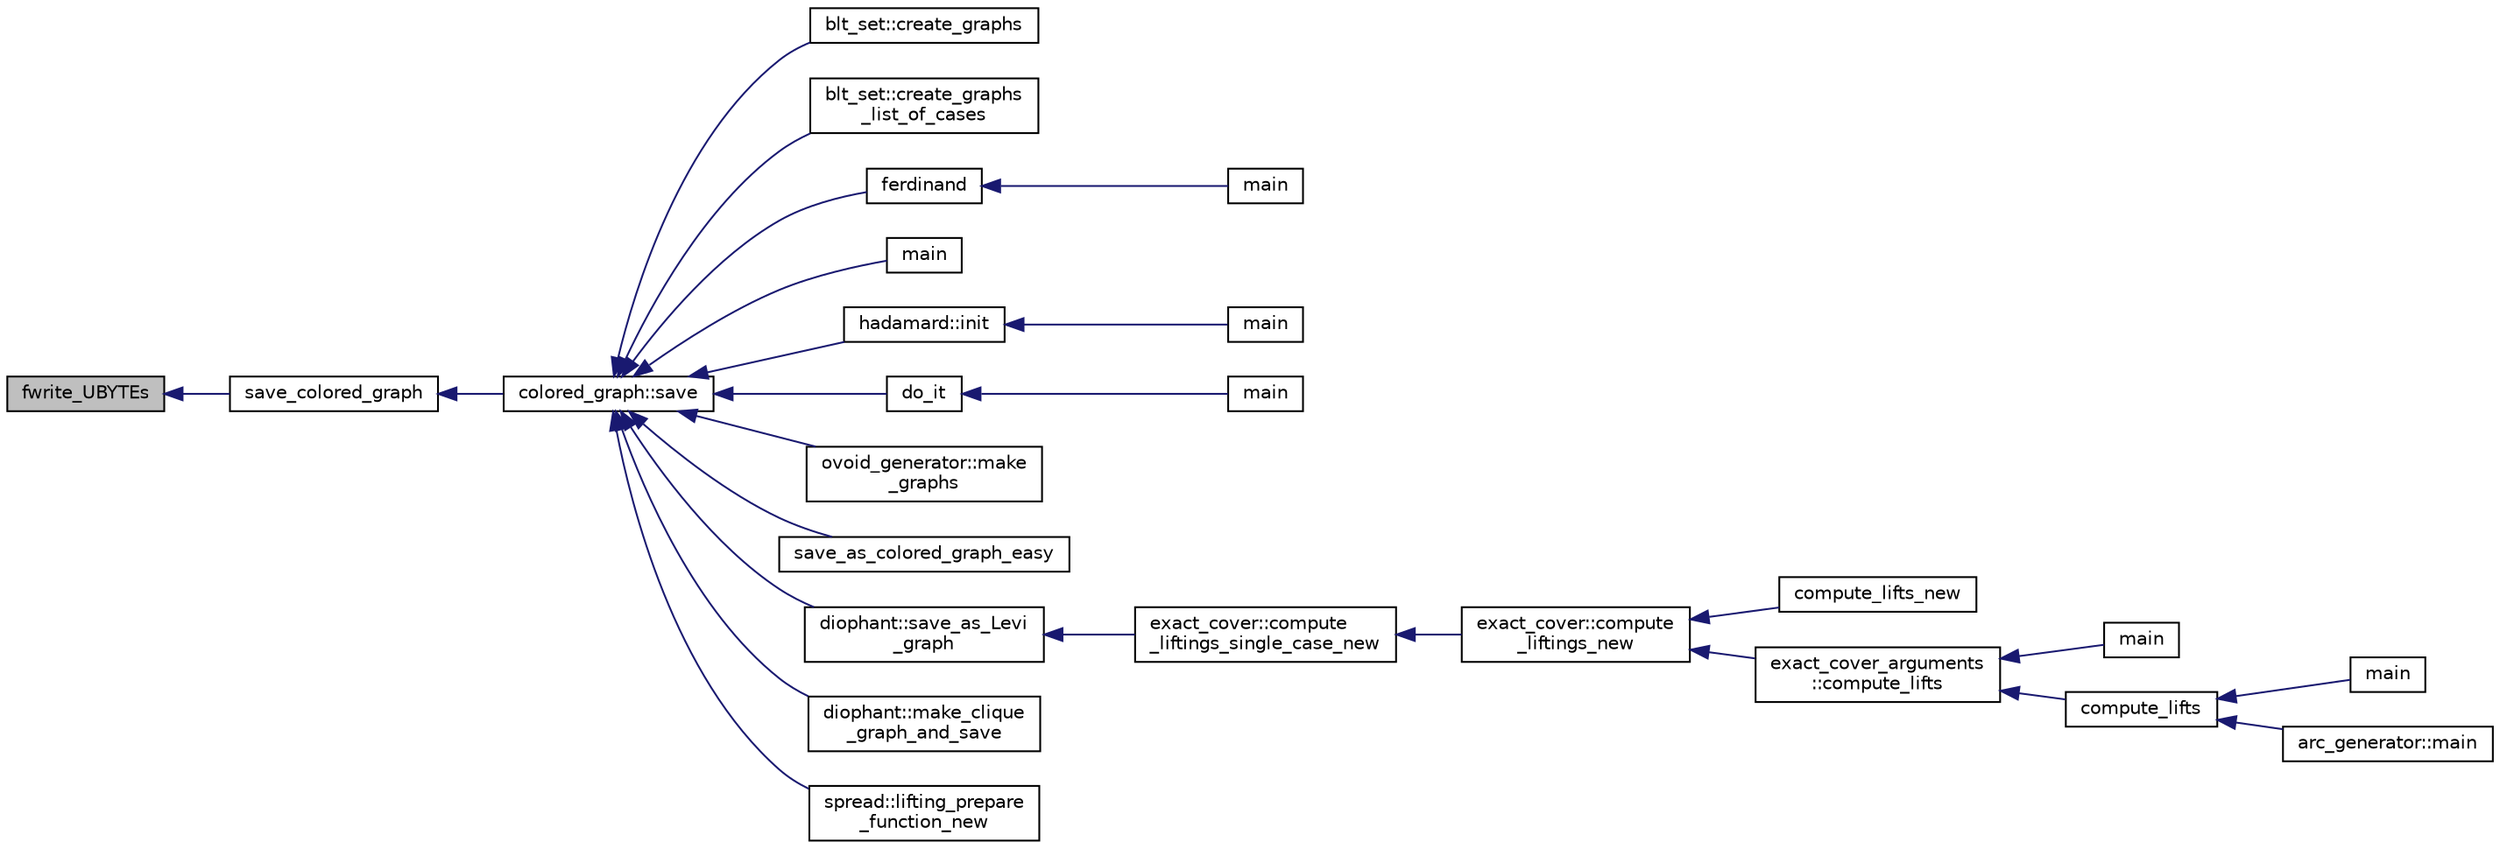 digraph "fwrite_UBYTEs"
{
  edge [fontname="Helvetica",fontsize="10",labelfontname="Helvetica",labelfontsize="10"];
  node [fontname="Helvetica",fontsize="10",shape=record];
  rankdir="LR";
  Node965 [label="fwrite_UBYTEs",height=0.2,width=0.4,color="black", fillcolor="grey75", style="filled", fontcolor="black"];
  Node965 -> Node966 [dir="back",color="midnightblue",fontsize="10",style="solid",fontname="Helvetica"];
  Node966 [label="save_colored_graph",height=0.2,width=0.4,color="black", fillcolor="white", style="filled",URL="$d5/d87/globals_8h.html#a8ea21bd2e93c45bca0dcd6e88faa0291"];
  Node966 -> Node967 [dir="back",color="midnightblue",fontsize="10",style="solid",fontname="Helvetica"];
  Node967 [label="colored_graph::save",height=0.2,width=0.4,color="black", fillcolor="white", style="filled",URL="$dc/de2/classcolored__graph.html#a562912fb7464addacd865057a1a48f75"];
  Node967 -> Node968 [dir="back",color="midnightblue",fontsize="10",style="solid",fontname="Helvetica"];
  Node968 [label="blt_set::create_graphs",height=0.2,width=0.4,color="black", fillcolor="white", style="filled",URL="$d1/d3d/classblt__set.html#a3f1d4a8ed15875c47b327949f26a4533"];
  Node967 -> Node969 [dir="back",color="midnightblue",fontsize="10",style="solid",fontname="Helvetica"];
  Node969 [label="blt_set::create_graphs\l_list_of_cases",height=0.2,width=0.4,color="black", fillcolor="white", style="filled",URL="$d1/d3d/classblt__set.html#a91ad531d4154bd887182dbd6121476f3"];
  Node967 -> Node970 [dir="back",color="midnightblue",fontsize="10",style="solid",fontname="Helvetica"];
  Node970 [label="ferdinand",height=0.2,width=0.4,color="black", fillcolor="white", style="filled",URL="$da/df3/ferdinand_8_c.html#a322b57727d23cf5a0932f11c30ea18d9"];
  Node970 -> Node971 [dir="back",color="midnightblue",fontsize="10",style="solid",fontname="Helvetica"];
  Node971 [label="main",height=0.2,width=0.4,color="black", fillcolor="white", style="filled",URL="$da/df3/ferdinand_8_c.html#a3c04138a5bfe5d72780bb7e82a18e627"];
  Node967 -> Node972 [dir="back",color="midnightblue",fontsize="10",style="solid",fontname="Helvetica"];
  Node972 [label="main",height=0.2,width=0.4,color="black", fillcolor="white", style="filled",URL="$dd/d33/apps_2combinatorics_2grassmann_8_c.html#a3c04138a5bfe5d72780bb7e82a18e627"];
  Node967 -> Node973 [dir="back",color="midnightblue",fontsize="10",style="solid",fontname="Helvetica"];
  Node973 [label="hadamard::init",height=0.2,width=0.4,color="black", fillcolor="white", style="filled",URL="$d7/dbb/classhadamard.html#a16af359850b8bdd0d2a73e260d496c33"];
  Node973 -> Node974 [dir="back",color="midnightblue",fontsize="10",style="solid",fontname="Helvetica"];
  Node974 [label="main",height=0.2,width=0.4,color="black", fillcolor="white", style="filled",URL="$dd/d1d/hadamard_8_c.html#a3c04138a5bfe5d72780bb7e82a18e627"];
  Node967 -> Node975 [dir="back",color="midnightblue",fontsize="10",style="solid",fontname="Helvetica"];
  Node975 [label="do_it",height=0.2,width=0.4,color="black", fillcolor="white", style="filled",URL="$d5/d56/winnie__li_8_c.html#a4a76e267a3647d5cb54c640a98ef405e"];
  Node975 -> Node976 [dir="back",color="midnightblue",fontsize="10",style="solid",fontname="Helvetica"];
  Node976 [label="main",height=0.2,width=0.4,color="black", fillcolor="white", style="filled",URL="$d5/d56/winnie__li_8_c.html#a3c04138a5bfe5d72780bb7e82a18e627"];
  Node967 -> Node977 [dir="back",color="midnightblue",fontsize="10",style="solid",fontname="Helvetica"];
  Node977 [label="ovoid_generator::make\l_graphs",height=0.2,width=0.4,color="black", fillcolor="white", style="filled",URL="$d3/daf/classovoid__generator.html#ad231178badc9e58ed4a0d61f6f7adabc"];
  Node967 -> Node978 [dir="back",color="midnightblue",fontsize="10",style="solid",fontname="Helvetica"];
  Node978 [label="save_as_colored_graph_easy",height=0.2,width=0.4,color="black", fillcolor="white", style="filled",URL="$d5/d87/globals_8h.html#aaa3f21e2269dffac458ed52783c772ff"];
  Node967 -> Node979 [dir="back",color="midnightblue",fontsize="10",style="solid",fontname="Helvetica"];
  Node979 [label="diophant::save_as_Levi\l_graph",height=0.2,width=0.4,color="black", fillcolor="white", style="filled",URL="$d7/d9c/classdiophant.html#ae4eb639f6ce4451428a473c5e2be429d"];
  Node979 -> Node980 [dir="back",color="midnightblue",fontsize="10",style="solid",fontname="Helvetica"];
  Node980 [label="exact_cover::compute\l_liftings_single_case_new",height=0.2,width=0.4,color="black", fillcolor="white", style="filled",URL="$df/d94/classexact__cover.html#ab111dd375f84d6f60ec7edeb2b18523e"];
  Node980 -> Node981 [dir="back",color="midnightblue",fontsize="10",style="solid",fontname="Helvetica"];
  Node981 [label="exact_cover::compute\l_liftings_new",height=0.2,width=0.4,color="black", fillcolor="white", style="filled",URL="$df/d94/classexact__cover.html#a1438b5e280f85abcabeb7f68eeabb72b"];
  Node981 -> Node982 [dir="back",color="midnightblue",fontsize="10",style="solid",fontname="Helvetica"];
  Node982 [label="compute_lifts_new",height=0.2,width=0.4,color="black", fillcolor="white", style="filled",URL="$d0/d76/tl__algebra__and__number__theory_8h.html#a7572cd3732ca8df324632282e9002dc4"];
  Node981 -> Node983 [dir="back",color="midnightblue",fontsize="10",style="solid",fontname="Helvetica"];
  Node983 [label="exact_cover_arguments\l::compute_lifts",height=0.2,width=0.4,color="black", fillcolor="white", style="filled",URL="$d3/dae/classexact__cover__arguments.html#ab0cdb09a17201c89aa9f83bd511dbbf7"];
  Node983 -> Node984 [dir="back",color="midnightblue",fontsize="10",style="solid",fontname="Helvetica"];
  Node984 [label="main",height=0.2,width=0.4,color="black", fillcolor="white", style="filled",URL="$dc/df8/spread__classify_8_c.html#a217dbf8b442f20279ea00b898af96f52"];
  Node983 -> Node985 [dir="back",color="midnightblue",fontsize="10",style="solid",fontname="Helvetica"];
  Node985 [label="compute_lifts",height=0.2,width=0.4,color="black", fillcolor="white", style="filled",URL="$d0/d76/tl__algebra__and__number__theory_8h.html#a82fe3b66a6f9d9075eb8847d7bfe556b"];
  Node985 -> Node986 [dir="back",color="midnightblue",fontsize="10",style="solid",fontname="Helvetica"];
  Node986 [label="main",height=0.2,width=0.4,color="black", fillcolor="white", style="filled",URL="$d1/d5e/blt__main_8_c.html#a217dbf8b442f20279ea00b898af96f52"];
  Node985 -> Node987 [dir="back",color="midnightblue",fontsize="10",style="solid",fontname="Helvetica"];
  Node987 [label="arc_generator::main",height=0.2,width=0.4,color="black", fillcolor="white", style="filled",URL="$d4/d21/classarc__generator.html#ad80140b51b165dad1fe6ab232be7829a"];
  Node967 -> Node988 [dir="back",color="midnightblue",fontsize="10",style="solid",fontname="Helvetica"];
  Node988 [label="diophant::make_clique\l_graph_and_save",height=0.2,width=0.4,color="black", fillcolor="white", style="filled",URL="$d7/d9c/classdiophant.html#aaab296e7a22b31dff0a5b06fdaff9002"];
  Node967 -> Node989 [dir="back",color="midnightblue",fontsize="10",style="solid",fontname="Helvetica"];
  Node989 [label="spread::lifting_prepare\l_function_new",height=0.2,width=0.4,color="black", fillcolor="white", style="filled",URL="$da/dc1/classspread.html#a500beff00dc0689df14c96d73995003d"];
}
